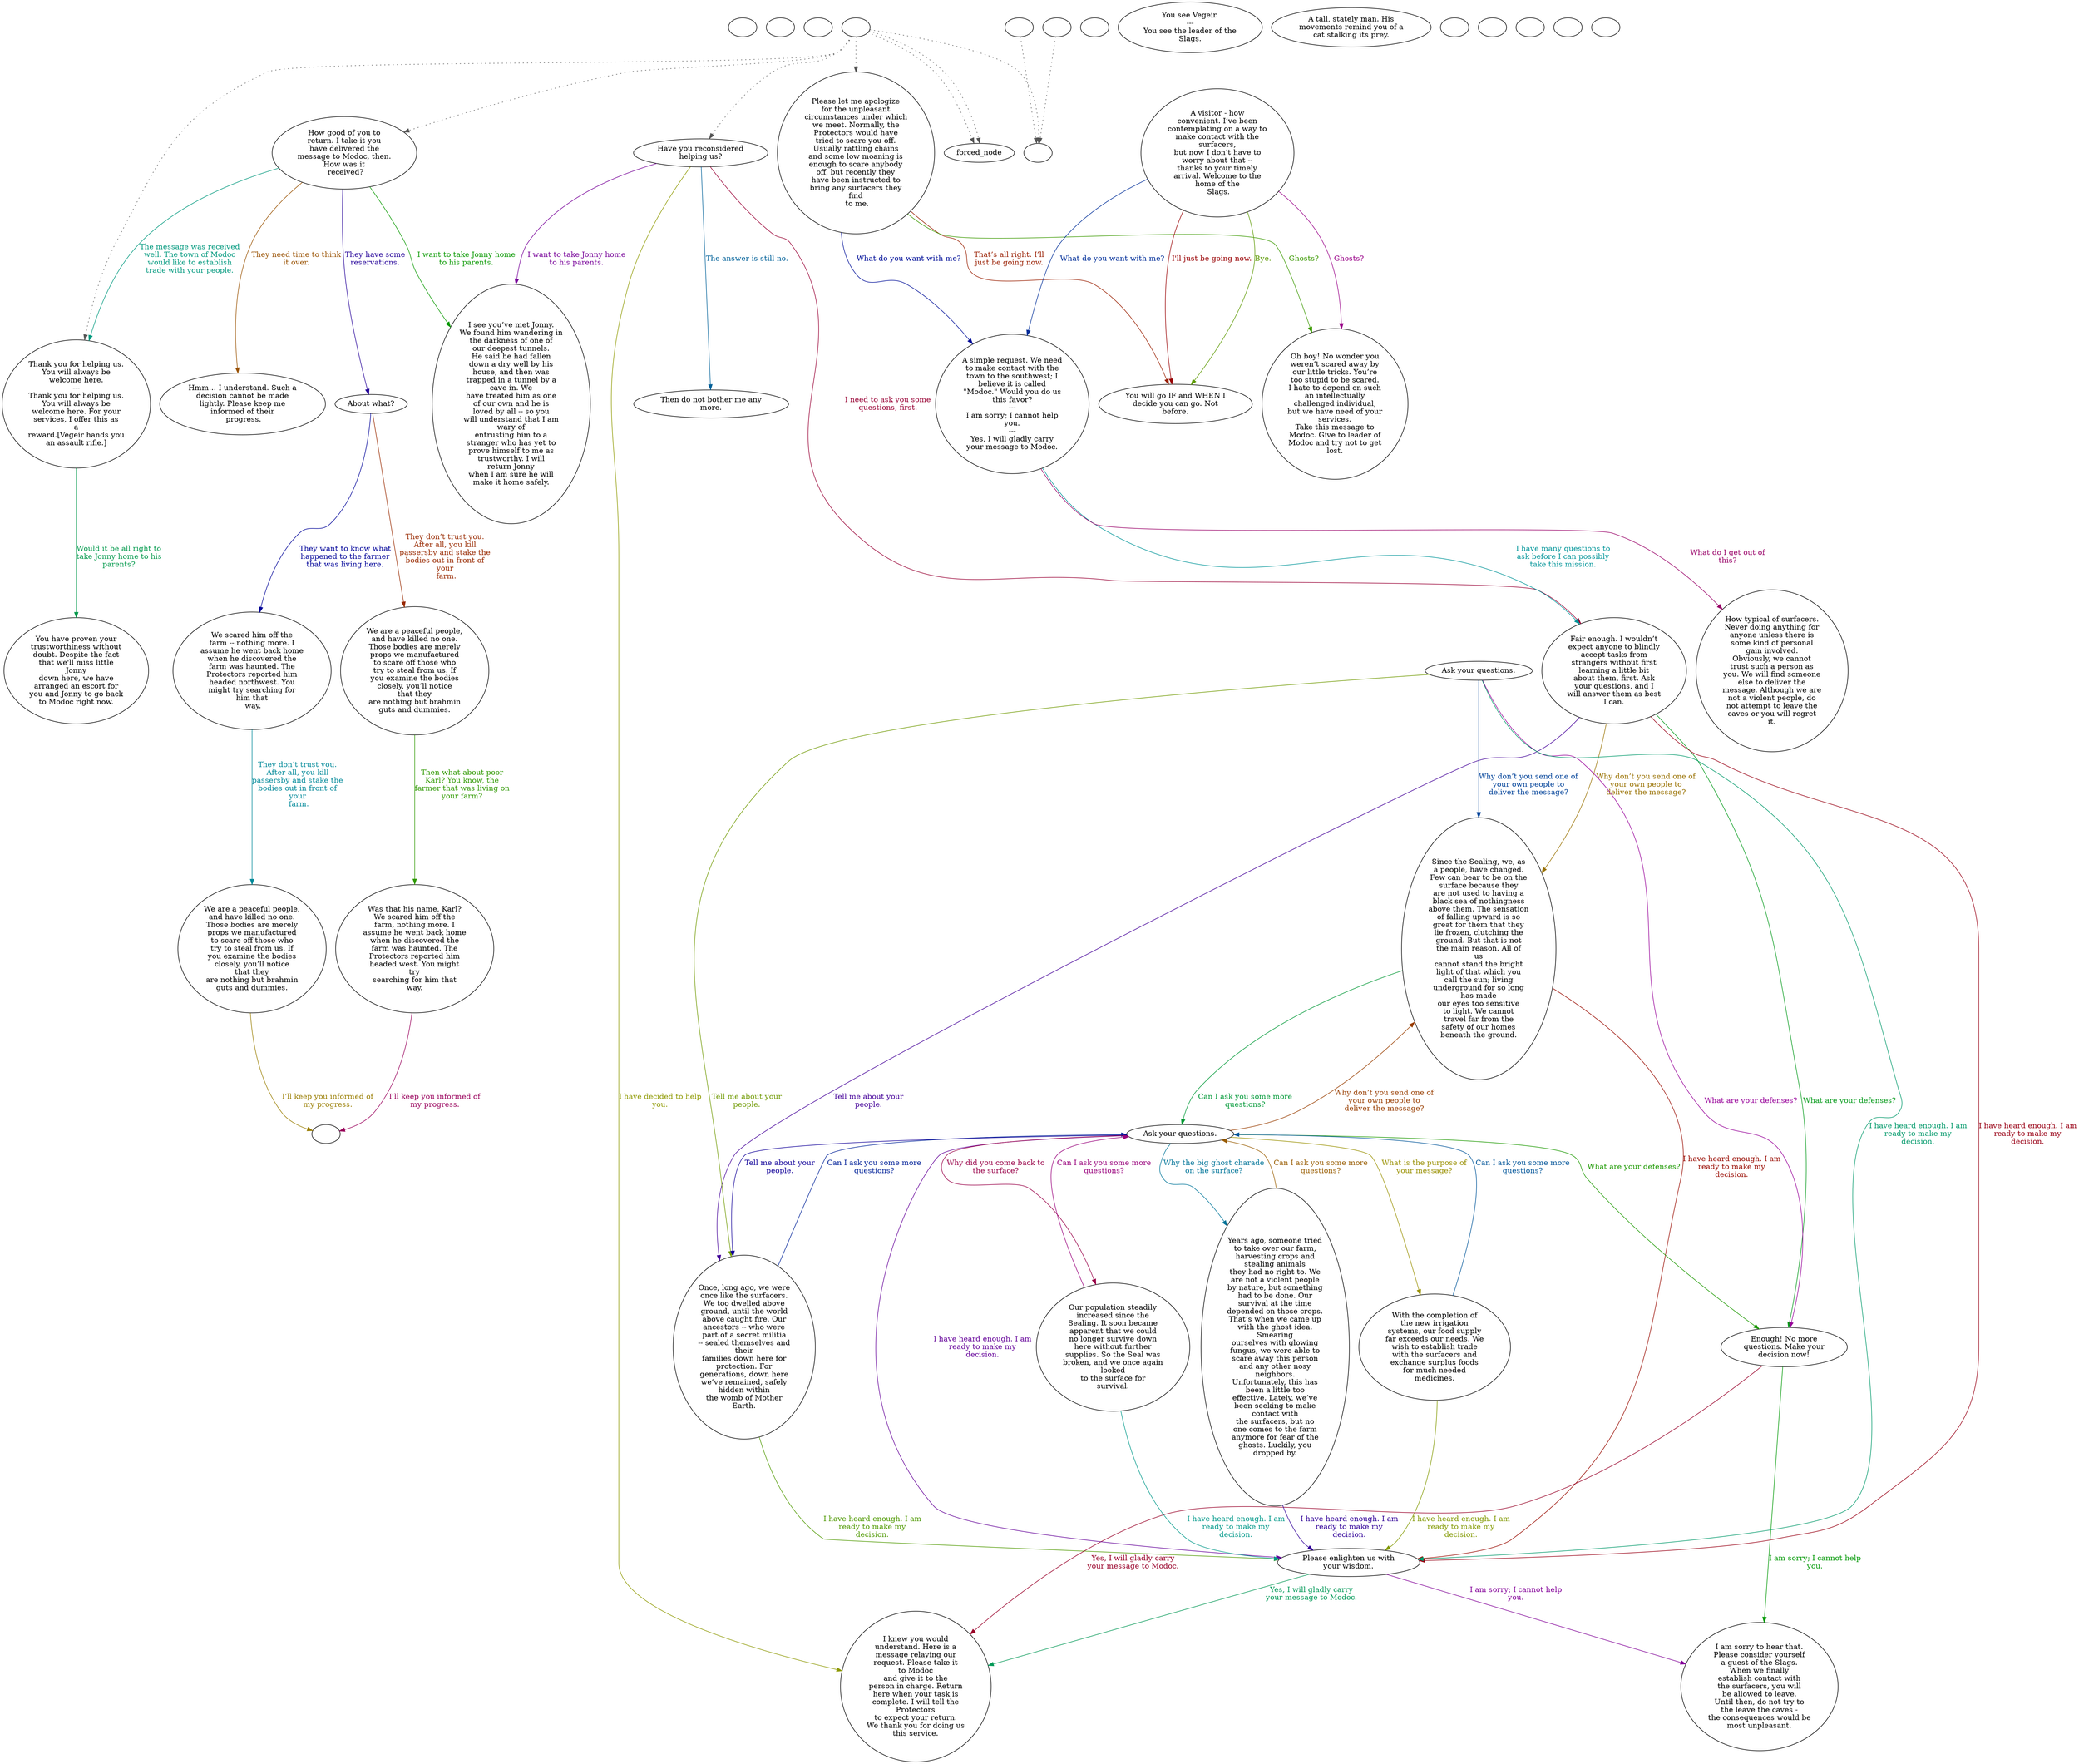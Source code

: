 digraph mcVegeir {
  "checkPartyMembersNearDoor" [style=filled       fillcolor="#FFFFFF"       color="#000000"]
  "checkPartyMembersNearDoor" [label=""]
  "start" [style=filled       fillcolor="#FFFFFF"       color="#000000"]
  "start" [label=""]
  "critter_p_proc" [style=filled       fillcolor="#FFFFFF"       color="#000000"]
  "critter_p_proc" [label=""]
  "pickup_p_proc" [style=filled       fillcolor="#FFFFFF"       color="#000000"]
  "pickup_p_proc" -> "Node998" [style=dotted color="#555555"]
  "pickup_p_proc" [label=""]
  "talk_p_proc" [style=filled       fillcolor="#FFFFFF"       color="#000000"]
  "talk_p_proc" -> "forced_node" [style=dotted color="#555555"]
  "talk_p_proc" -> "forced_node" [style=dotted color="#555555"]
  "talk_p_proc" -> "Node998" [style=dotted color="#555555"]
  "talk_p_proc" -> "Node003" [style=dotted color="#555555"]
  "talk_p_proc" -> "Node001" [style=dotted color="#555555"]
  "talk_p_proc" -> "Node002" [style=dotted color="#555555"]
  "talk_p_proc" -> "Node010" [style=dotted color="#555555"]
  "talk_p_proc" [label=""]
  "destroy_p_proc" [style=filled       fillcolor="#FFFFFF"       color="#000000"]
  "destroy_p_proc" [label=""]
  "look_at_p_proc" [style=filled       fillcolor="#FFFFFF"       color="#000000"]
  "look_at_p_proc" [label="You see Vegeir.\n---\nYou see the leader of the\nSlags."]
  "description_p_proc" [style=filled       fillcolor="#FFFFFF"       color="#000000"]
  "description_p_proc" [label="A tall, stately man. His\nmovements remind you of a\ncat stalking its prey."]
  "use_skill_on_p_proc" [style=filled       fillcolor="#FFFFFF"       color="#000000"]
  "use_skill_on_p_proc" [label=""]
  "damage_p_proc" [style=filled       fillcolor="#FFFFFF"       color="#000000"]
  "damage_p_proc" -> "Node998" [style=dotted color="#555555"]
  "damage_p_proc" [label=""]
  "map_enter_p_proc" [style=filled       fillcolor="#FFFFFF"       color="#000000"]
  "map_enter_p_proc" [label=""]
  "combat_p_proc" [style=filled       fillcolor="#FFFFFF"       color="#000000"]
  "combat_p_proc" [label=""]
  "Node000" [style=filled       fillcolor="#FFFFFF"       color="#000000"]
  "Node000" [label="A visitor - how\nconvenient. I’ve been\ncontemplating on a way to\nmake contact with the\nsurfacers,\nbut now I don’t have to\nworry about that --\nthanks to your timely\narrival. Welcome to the\nhome of the\n Slags."]
  "Node000" -> "Node011" [label="I'll just be going now." color="#990002" fontcolor="#990002"]
  "Node000" -> "Node012" [label="What do you want with me?" color="#002E99" fontcolor="#002E99"]
  "Node000" -> "Node011" [label="Bye." color="#5B9900" fontcolor="#5B9900"]
  "Node000" -> "Node035" [label="Ghosts?" color="#990088" fontcolor="#990088"]
  "Node001" [style=filled       fillcolor="#FFFFFF"       color="#000000"]
  "Node001" [label="How good of you to\nreturn. I take it you\nhave delivered the\nmessage to Modoc, then.\nHow was it\n received?"]
  "Node001" -> "Node003" [label="The message was received\nwell. The town of Modoc\nwould like to establish\ntrade with your people." color="#00997E" fontcolor="#00997E"]
  "Node001" -> "Node026" [label="They need time to think\nit over." color="#995100" fontcolor="#995100"]
  "Node001" -> "Node028" [label="They have some\nreservations." color="#240099" fontcolor="#240099"]
  "Node001" -> "Node033" [label="I want to take Jonny home\nto his parents." color="#089900" fontcolor="#089900"]
  "Node002" [style=filled       fillcolor="#FFFFFF"       color="#000000"]
  "Node002" [label="Have you reconsidered\nhelping us?"]
  "Node002" -> "Node013" [label="I need to ask you some\nquestions, first." color="#990035" fontcolor="#990035"]
  "Node002" -> "Node027" [label="The answer is still no." color="#006199" fontcolor="#006199"]
  "Node002" -> "Node024" [label="I have decided to help\nyou." color="#8E9900" fontcolor="#8E9900"]
  "Node002" -> "Node033" [label="I want to take Jonny home\nto his parents." color="#770099" fontcolor="#770099"]
  "Node003" [style=filled       fillcolor="#FFFFFF"       color="#000000"]
  "Node003" [label="Thank you for helping us.\nYou will always be\nwelcome here.\n---\nThank you for helping us.\nYou will always be\nwelcome here. For your\nservices, I offer this as\na\nreward.[Vegeir hands you\nan assault rifle.]"]
  "Node003" -> "Node034" [label="Would it be all right to\ntake Jonny home to his\nparents?" color="#00994B" fontcolor="#00994B"]
  "Node010" [style=filled       fillcolor="#FFFFFF"       color="#000000"]
  "Node010" [label="Please let me apologize\nfor the unpleasant\ncircumstances under which\nwe meet. Normally, the\nProtectors would have\ntried to scare you off.\nUsually rattling chains\nand some low moaning is\nenough to scare anybody\noff, but recently they\nhave been instructed to\nbring any surfacers they\nfind\n to me."]
  "Node010" -> "Node011" [label="That’s all right. I’ll\njust be going now." color="#991E00" fontcolor="#991E00"]
  "Node010" -> "Node012" [label="What do you want with me?" color="#000F99" fontcolor="#000F99"]
  "Node010" -> "Node035" [label="Ghosts?" color="#3B9900" fontcolor="#3B9900"]
  "Node011" [style=filled       fillcolor="#FFFFFF"       color="#000000"]
  "Node011" [label="You will go IF and WHEN I\ndecide you can go. Not\nbefore."]
  "Node012" [style=filled       fillcolor="#FFFFFF"       color="#000000"]
  "Node012" [label="A simple request. We need\nto make contact with the\ntown to the southwest; I\nbelieve it is called\n\"Modoc.\" Would you do us\nthis favor?\n---\nI am sorry; I cannot help\nyou.\n---\nYes, I will gladly carry\nyour message to Modoc."]
  "Node012" -> "Node025" [label="What do I get out of\nthis?" color="#990068" fontcolor="#990068"]
  "Node012" -> "Node013" [label="I have many questions to\nask before I can possibly\ntake this mission." color="#009599" fontcolor="#009599"]
  "Node013" [style=filled       fillcolor="#FFFFFF"       color="#000000"]
  "Node013" [label="Fair enough. I wouldn’t\nexpect anyone to blindly\naccept tasks from\nstrangers without first\nlearning a little bit\nabout them, first. Ask\nyour questions, and I\nwill answer them as best\nI can."]
  "Node013" -> "Node016" [label="Why don’t you send one of\nyour own people to\ndeliver the message?" color="#997100" fontcolor="#997100"]
  "Node013" -> "Node017" [label="Tell me about your\npeople." color="#440099" fontcolor="#440099"]
  "Node013" -> "Node020" [label="What are your defenses?" color="#009917" fontcolor="#009917"]
  "Node013" -> "Node023" [label="I have heard enough. I am\nready to make my\ndecision." color="#990015" fontcolor="#990015"]
  "Node014" [style=filled       fillcolor="#FFFFFF"       color="#000000"]
  "Node014" [label="Ask your questions."]
  "Node014" -> "Node016" [label="Why don’t you send one of\nyour own people to\ndeliver the message?" color="#004299" fontcolor="#004299"]
  "Node014" -> "Node017" [label="Tell me about your\npeople." color="#6F9900" fontcolor="#6F9900"]
  "Node014" -> "Node020" [label="What are your defenses?" color="#970099" fontcolor="#970099"]
  "Node014" -> "Node023" [label="I have heard enough. I am\nready to make my\ndecision." color="#00996A" fontcolor="#00996A"]
  "Node015" [style=filled       fillcolor="#FFFFFF"       color="#000000"]
  "Node015" [label="Ask your questions."]
  "Node015" -> "Node016" [label="Why don’t you send one of\nyour own people to\ndeliver the message?" color="#993E00" fontcolor="#993E00"]
  "Node015" -> "Node017" [label="Tell me about your\npeople." color="#110099" fontcolor="#110099"]
  "Node015" -> "Node020" [label="What are your defenses?" color="#1C9900" fontcolor="#1C9900"]
  "Node015" -> "Node018" [label="Why did you come back to\nthe surface?" color="#990048" fontcolor="#990048"]
  "Node015" -> "Node019" [label="Why the big ghost charade\non the surface?" color="#007599" fontcolor="#007599"]
  "Node015" -> "Node022" [label="What is the purpose of\nyour message?" color="#999000" fontcolor="#999000"]
  "Node015" -> "Node023" [label="I have heard enough. I am\nready to make my\ndecision." color="#640099" fontcolor="#640099"]
  "Node016" [style=filled       fillcolor="#FFFFFF"       color="#000000"]
  "Node016" [label="Since the Sealing, we, as\na people, have changed.\nFew can bear to be on the\nsurface because they\nare not used to having a\nblack sea of nothingness\nabove them. The sensation\nof falling upward is so\ngreat for them that they\nlie frozen, clutching the\nground. But that is not\nthe main reason. All of\nus\ncannot stand the bright\nlight of that which you\ncall the sun; living\nunderground for so long\nhas made\nour eyes too sensitive\nto light. We cannot\ntravel far from the\nsafety of our homes\nbeneath the ground."]
  "Node016" -> "Node015" [label="Can I ask you some more\nquestions?" color="#009937" fontcolor="#009937"]
  "Node016" -> "Node023" [label="I have heard enough. I am\nready to make my\ndecision." color="#990A00" fontcolor="#990A00"]
  "Node017" [style=filled       fillcolor="#FFFFFF"       color="#000000"]
  "Node017" [label="Once, long ago, we were\nonce like the surfacers.\nWe too dwelled above\nground, until the world\nabove caught fire. Our\nancestors -- who were\npart of a secret militia\n-- sealed themselves and\ntheir\nfamilies down here for\nprotection. For\ngenerations, down here\nwe’ve remained, safely\nhidden within\nthe womb of Mother\nEarth."]
  "Node017" -> "Node015" [label="Can I ask you some more\nquestions?" color="#002299" fontcolor="#002299"]
  "Node017" -> "Node023" [label="I have heard enough. I am\nready to make my\ndecision." color="#4F9900" fontcolor="#4F9900"]
  "Node018" [style=filled       fillcolor="#FFFFFF"       color="#000000"]
  "Node018" [label="Our population steadily\nincreased since the\nSealing. It soon became\napparent that we could\nno longer survive down\nhere without further\nsupplies. So the Seal was\nbroken, and we once again\nlooked\nto the surface for\nsurvival."]
  "Node018" -> "Node015" [label="Can I ask you some more\nquestions?" color="#99007C" fontcolor="#99007C"]
  "Node018" -> "Node023" [label="I have heard enough. I am\nready to make my\ndecision." color="#00998A" fontcolor="#00998A"]
  "Node019" [style=filled       fillcolor="#FFFFFF"       color="#000000"]
  "Node019" [label="Years ago, someone tried\nto take over our farm,\nharvesting crops and\nstealing animals\nthey had no right to. We\nare not a violent people\nby nature, but something\nhad to be done. Our\nsurvival at the time\ndepended on those crops.\nThat’s when we came up\nwith the ghost idea.\nSmearing\nourselves with glowing\nfungus, we were able to\nscare away this person\nand any other nosy\nneighbors.\nUnfortunately, this has\nbeen a little too\neffective. Lately, we’ve\nbeen seeking to make\ncontact with\nthe surfacers, but no\none comes to the farm\nanymore for fear of the\nghosts. Luckily, you\ndropped by."]
  "Node019" -> "Node015" [label="Can I ask you some more\nquestions?" color="#995D00" fontcolor="#995D00"]
  "Node019" -> "Node023" [label="I have heard enough. I am\nready to make my\ndecision." color="#310099" fontcolor="#310099"]
  "Node020" [style=filled       fillcolor="#FFFFFF"       color="#000000"]
  "Node020" [label="Enough! No more\nquestions. Make your\ndecision now!"]
  "Node020" -> "Node021" [label="I am sorry; I cannot help\nyou." color="#009904" fontcolor="#009904"]
  "Node020" -> "Node024" [label="Yes, I will gladly carry\nyour message to Modoc." color="#990029" fontcolor="#990029"]
  "Node021" [style=filled       fillcolor="#FFFFFF"       color="#000000"]
  "Node021" [label="I am sorry to hear that.\nPlease consider yourself\na guest of the Slags.\nWhen we finally\nestablish contact with\nthe surfacers, you will\nbe allowed to leave.\nUntil then, do not try to\nthe leave the caves -\nthe consequences would be\nmost unpleasant."]
  "Node022" [style=filled       fillcolor="#FFFFFF"       color="#000000"]
  "Node022" [label="With the completion of\nthe new irrigation\nsystems, our food supply\nfar exceeds our needs. We\nwish to establish trade\nwith the surfacers and\nexchange surplus foods\nfor much needed\nmedicines."]
  "Node022" -> "Node015" [label="Can I ask you some more\nquestions?" color="#005599" fontcolor="#005599"]
  "Node022" -> "Node023" [label="I have heard enough. I am\nready to make my\ndecision." color="#829900" fontcolor="#829900"]
  "Node023" [style=filled       fillcolor="#FFFFFF"       color="#000000"]
  "Node023" [label="Please enlighten us with\nyour wisdom."]
  "Node023" -> "Node021" [label="I am sorry; I cannot help\nyou." color="#830099" fontcolor="#830099"]
  "Node023" -> "Node024" [label="Yes, I will gladly carry\nyour message to Modoc." color="#009957" fontcolor="#009957"]
  "Node024" [style=filled       fillcolor="#FFFFFF"       color="#000000"]
  "Node024" [label="I knew you would\nunderstand. Here is a\nmessage relaying our\nrequest. Please take it\nto Modoc\nand give it to the\nperson in charge. Return\nhere when your task is\ncomplete. I will tell the\nProtectors\nto expect your return.\nWe thank you for doing us\nthis service."]
  "Node025" [style=filled       fillcolor="#FFFFFF"       color="#000000"]
  "Node025" [label="How typical of surfacers.\nNever doing anything for\nanyone unless there is\nsome kind of personal\ngain involved.\nObviously, we cannot\ntrust such a person as\nyou. We will find someone\nelse to deliver the\nmessage. Although we are\nnot a violent people, do\nnot attempt to leave the\ncaves or you will regret\nit."]
  "Node026" [style=filled       fillcolor="#FFFFFF"       color="#000000"]
  "Node026" [label="Hmm… I understand. Such a\ndecision cannot be made\nlightly. Please keep me\ninformed of their\n progress."]
  "Node027" [style=filled       fillcolor="#FFFFFF"       color="#000000"]
  "Node027" [label="Then do not bother me any\nmore."]
  "Node028" [style=filled       fillcolor="#FFFFFF"       color="#000000"]
  "Node028" [label="About what?"]
  "Node028" -> "Node029" [label="They don’t trust you.\nAfter all, you kill\npassersby and stake the\nbodies out in front of\nyour\n farm." color="#992A00" fontcolor="#992A00"]
  "Node028" -> "Node031" [label="They want to know what\nhappened to the farmer\nthat was living here." color="#000399" fontcolor="#000399"]
  "Node029" [style=filled       fillcolor="#FFFFFF"       color="#000000"]
  "Node029" [label="We are a peaceful people,\nand have killed no one.\nThose bodies are merely\nprops we manufactured\nto scare off those who\ntry to steal from us. If\nyou examine the bodies\nclosely, you’ll notice\nthat they\nare nothing but brahmin\nguts and dummies."]
  "Node029" -> "Node030" [label="Then what about poor\nKarl? You know, the\nfarmer that was living on\nyour farm?" color="#2F9900" fontcolor="#2F9900"]
  "Node030" [style=filled       fillcolor="#FFFFFF"       color="#000000"]
  "Node030" [label="Was that his name, Karl?\nWe scared him off the\nfarm, nothing more. I\nassume he went back home\nwhen he discovered the\nfarm was haunted. The\nProtectors reported him\nheaded west. You might\ntry\nsearching for him that\nway."]
  "Node030" -> "Node999" [label="I’ll keep you informed of\nmy progress." color="#99005C" fontcolor="#99005C"]
  "Node031" [style=filled       fillcolor="#FFFFFF"       color="#000000"]
  "Node031" [label="We scared him off the\nfarm -- nothing more. I\nassume he went back home\nwhen he discovered the\nfarm was haunted. The\nProtectors reported him\nheaded northwest. You\nmight try searching for\nhim that\n way."]
  "Node031" -> "Node032" [label="They don’t trust you.\nAfter all, you kill\npassersby and stake the\nbodies out in front of\nyour\n farm." color="#008999" fontcolor="#008999"]
  "Node032" [style=filled       fillcolor="#FFFFFF"       color="#000000"]
  "Node032" [label="We are a peaceful people,\nand have killed no one.\nThose bodies are merely\nprops we manufactured\nto scare off those who\ntry to steal from us. If\nyou examine the bodies\nclosely, you’ll notice\nthat they\nare nothing but brahmin\nguts and dummies."]
  "Node032" -> "Node999" [label="I’ll keep you informed of\nmy progress." color="#997D00" fontcolor="#997D00"]
  "Node033" [style=filled       fillcolor="#FFFFFF"       color="#000000"]
  "Node033" [label="I see you’ve met Jonny.\nWe found him wandering in\nthe darkness of one of\nour deepest tunnels.\nHe said he had fallen\ndown a dry well by his\nhouse, and then was\ntrapped in a tunnel by a\ncave in. We\nhave treated him as one\nof our own and he is\nloved by all -- so you\nwill understand that I am\nwary of\nentrusting him to a\nstranger who has yet to\nprove himself to me as\ntrustworthy. I will\nreturn Jonny\nwhen I am sure he will\nmake it home safely."]
  "Node034" [style=filled       fillcolor="#FFFFFF"       color="#000000"]
  "Node034" [label="You have proven your\ntrustworthiness without\ndoubt. Despite the fact\nthat we'll miss little\nJonny\ndown here, we have\narranged an escort for\nyou and Jonny to go back\nto Modoc right now."]
  "Node035" [style=filled       fillcolor="#FFFFFF"       color="#000000"]
  "Node035" [label="Oh boy! No wonder you\nweren’t scared away by\nour little tricks. You’re\ntoo stupid to be scared.\nI hate to depend on such\nan intellectually\nchallenged individual,\nbut we have need of your\nservices.\nTake this message to\nModoc. Give to leader of\nModoc and try not to get\nlost."]
  "Node999" [style=filled       fillcolor="#FFFFFF"       color="#000000"]
  "Node999" [label=""]
  "Node998" [style=filled       fillcolor="#FFFFFF"       color="#000000"]
  "Node998" [label=""]
  "timed_event_p_proc" [style=filled       fillcolor="#FFFFFF"       color="#000000"]
  "timed_event_p_proc" [label=""]
  "Node990" [style=filled       fillcolor="#FFFFFF"       color="#000000"]
  "Node990" [label=""]
}